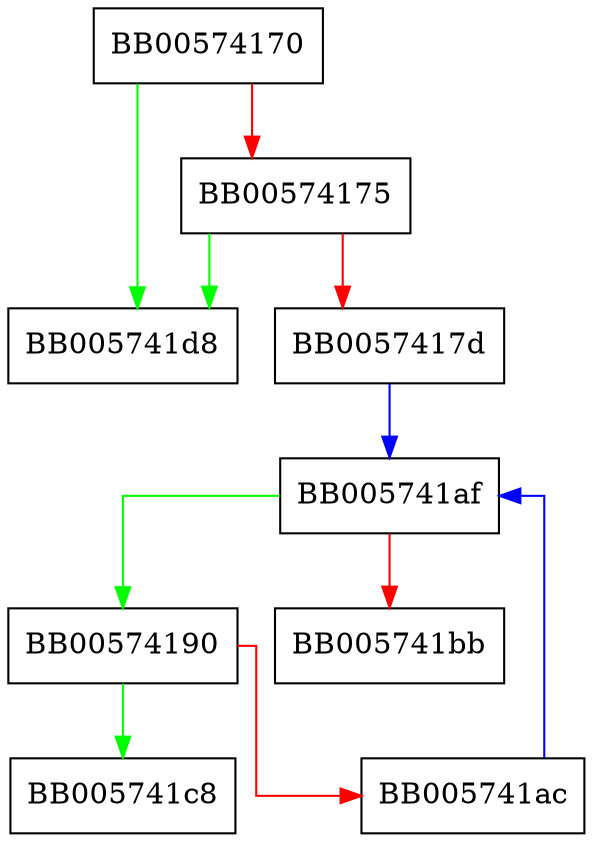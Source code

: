 digraph OSSL_CRMF_MSG_get0_regCtrl_protocolEncrKey {
  node [shape="box"];
  graph [splines=ortho];
  BB00574170 -> BB005741d8 [color="green"];
  BB00574170 -> BB00574175 [color="red"];
  BB00574175 -> BB005741d8 [color="green"];
  BB00574175 -> BB0057417d [color="red"];
  BB0057417d -> BB005741af [color="blue"];
  BB00574190 -> BB005741c8 [color="green"];
  BB00574190 -> BB005741ac [color="red"];
  BB005741ac -> BB005741af [color="blue"];
  BB005741af -> BB00574190 [color="green"];
  BB005741af -> BB005741bb [color="red"];
}